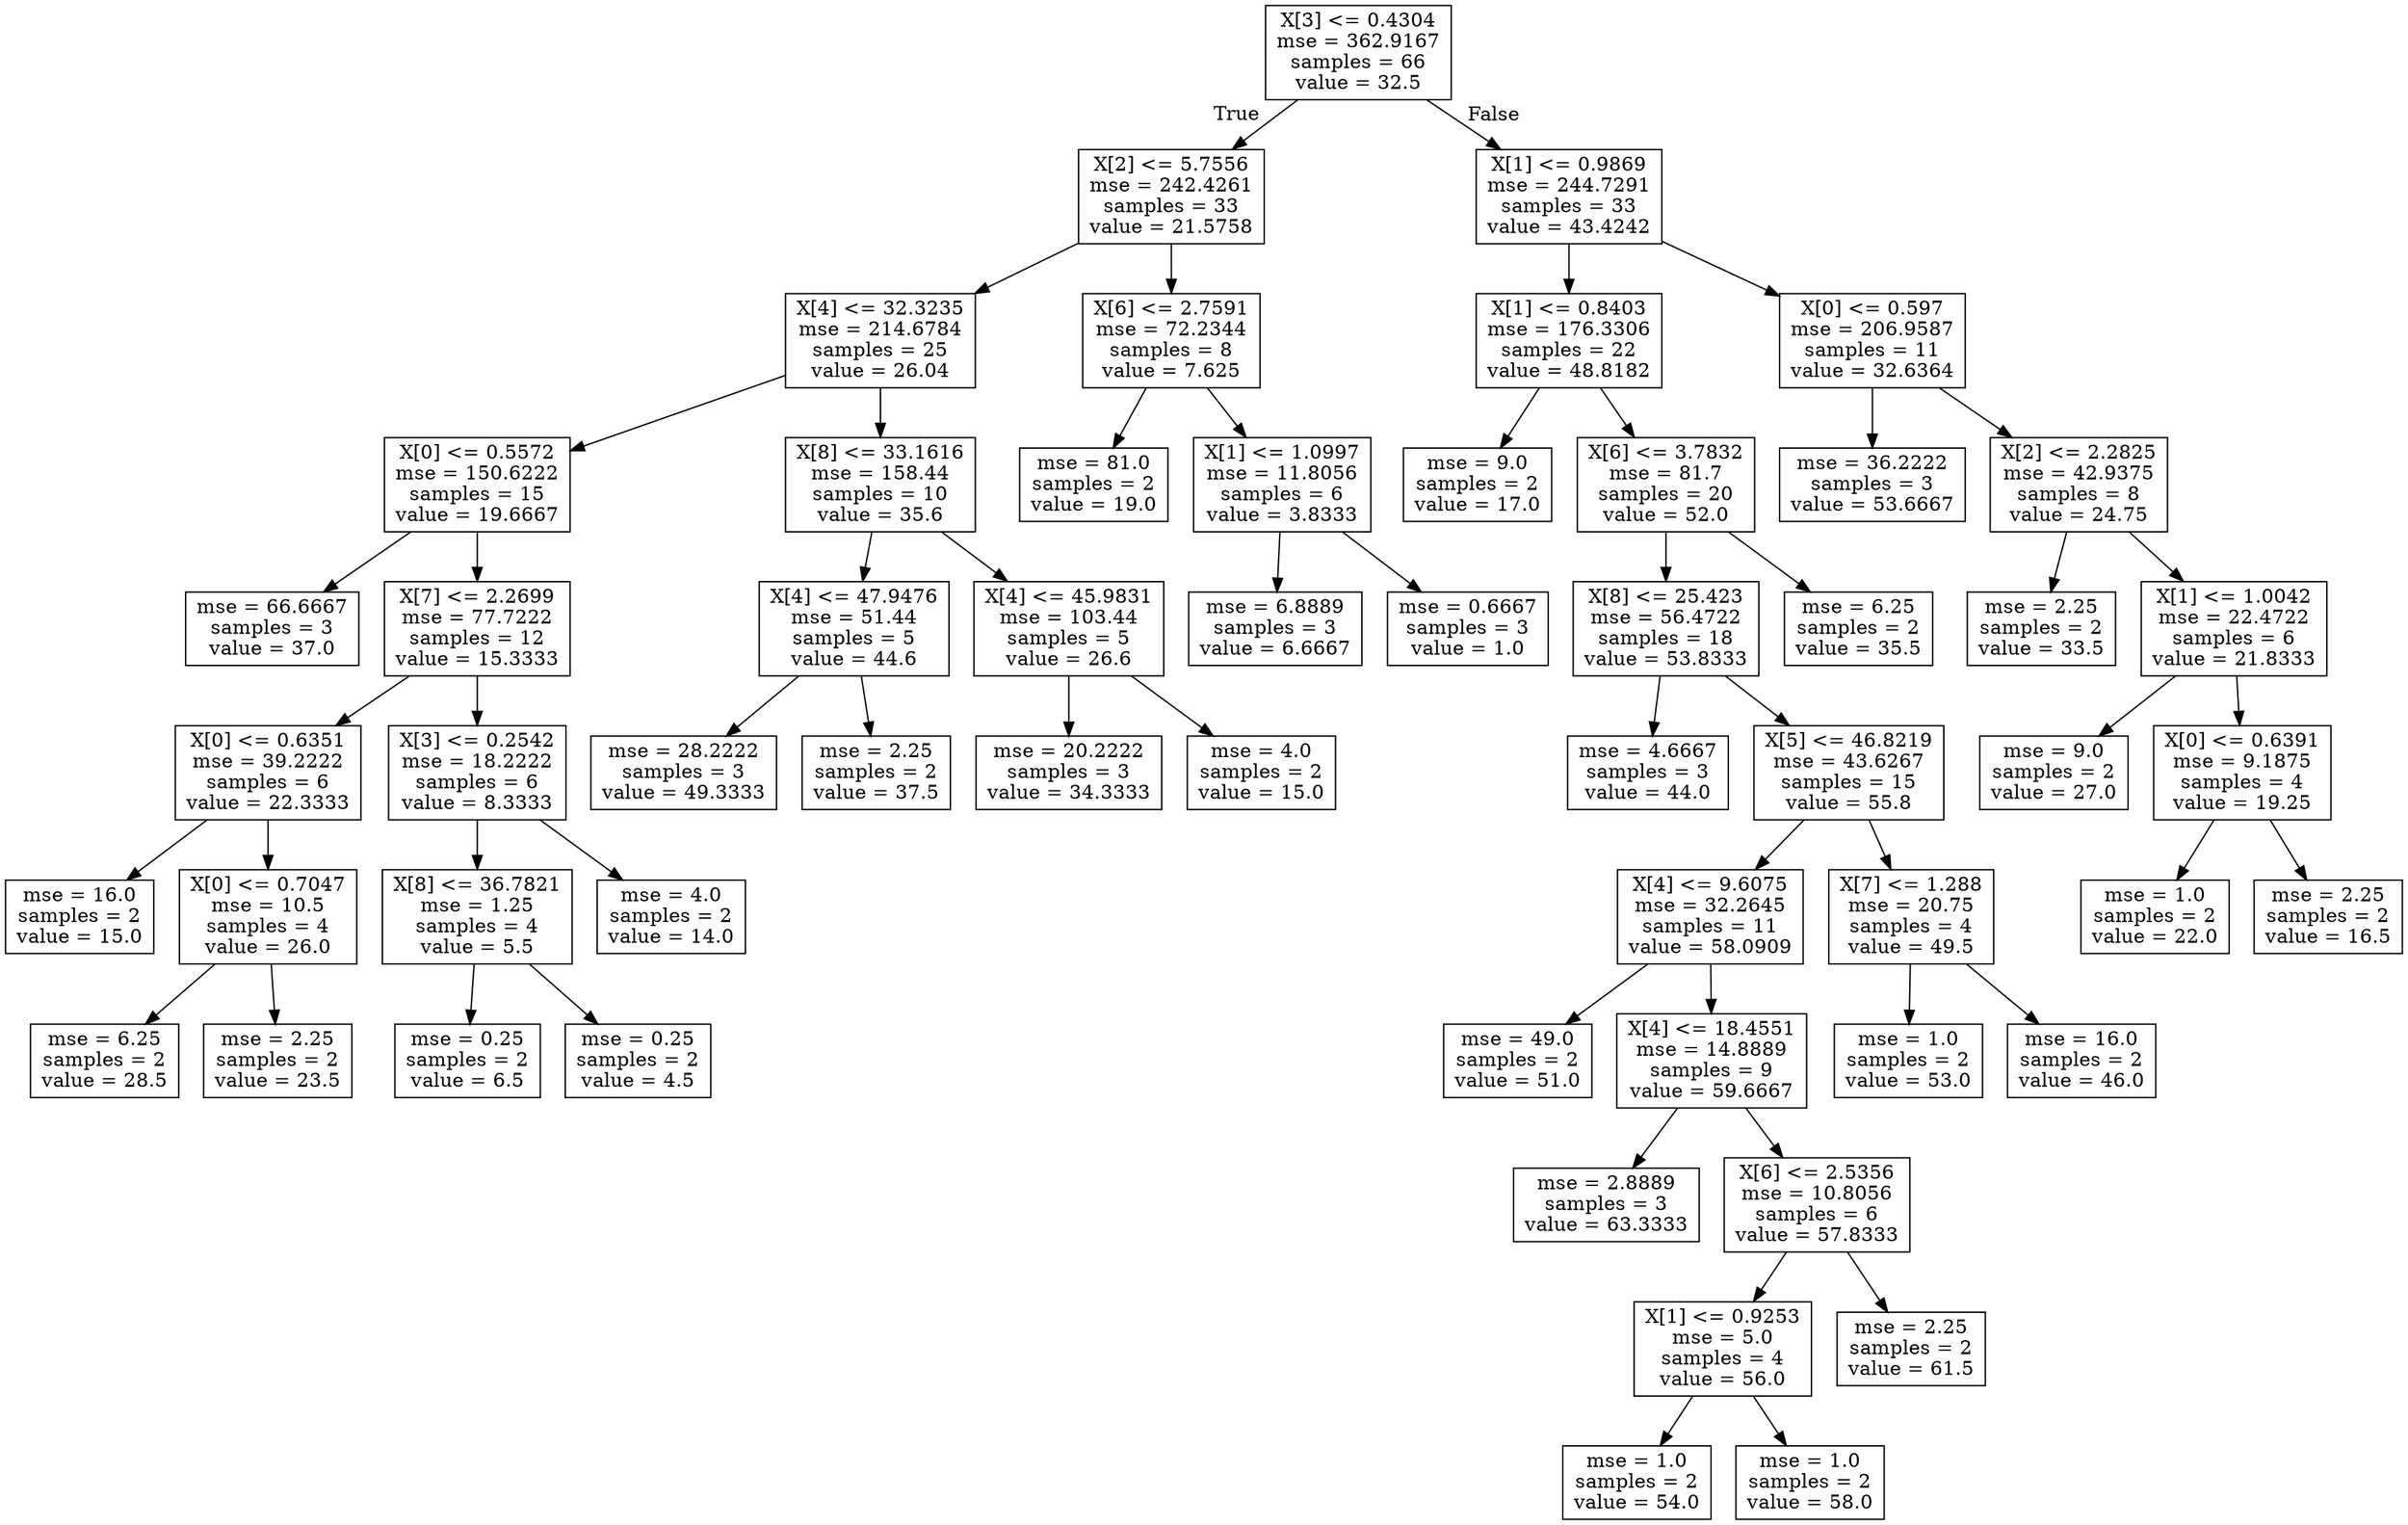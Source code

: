 digraph Tree {
node [shape=box] ;
0 [label="X[3] <= 0.4304\nmse = 362.9167\nsamples = 66\nvalue = 32.5"] ;
1 [label="X[2] <= 5.7556\nmse = 242.4261\nsamples = 33\nvalue = 21.5758"] ;
0 -> 1 [labeldistance=2.5, labelangle=45, headlabel="True"] ;
2 [label="X[4] <= 32.3235\nmse = 214.6784\nsamples = 25\nvalue = 26.04"] ;
1 -> 2 ;
3 [label="X[0] <= 0.5572\nmse = 150.6222\nsamples = 15\nvalue = 19.6667"] ;
2 -> 3 ;
4 [label="mse = 66.6667\nsamples = 3\nvalue = 37.0"] ;
3 -> 4 ;
5 [label="X[7] <= 2.2699\nmse = 77.7222\nsamples = 12\nvalue = 15.3333"] ;
3 -> 5 ;
6 [label="X[0] <= 0.6351\nmse = 39.2222\nsamples = 6\nvalue = 22.3333"] ;
5 -> 6 ;
7 [label="mse = 16.0\nsamples = 2\nvalue = 15.0"] ;
6 -> 7 ;
8 [label="X[0] <= 0.7047\nmse = 10.5\nsamples = 4\nvalue = 26.0"] ;
6 -> 8 ;
9 [label="mse = 6.25\nsamples = 2\nvalue = 28.5"] ;
8 -> 9 ;
10 [label="mse = 2.25\nsamples = 2\nvalue = 23.5"] ;
8 -> 10 ;
11 [label="X[3] <= 0.2542\nmse = 18.2222\nsamples = 6\nvalue = 8.3333"] ;
5 -> 11 ;
12 [label="X[8] <= 36.7821\nmse = 1.25\nsamples = 4\nvalue = 5.5"] ;
11 -> 12 ;
13 [label="mse = 0.25\nsamples = 2\nvalue = 6.5"] ;
12 -> 13 ;
14 [label="mse = 0.25\nsamples = 2\nvalue = 4.5"] ;
12 -> 14 ;
15 [label="mse = 4.0\nsamples = 2\nvalue = 14.0"] ;
11 -> 15 ;
16 [label="X[8] <= 33.1616\nmse = 158.44\nsamples = 10\nvalue = 35.6"] ;
2 -> 16 ;
17 [label="X[4] <= 47.9476\nmse = 51.44\nsamples = 5\nvalue = 44.6"] ;
16 -> 17 ;
18 [label="mse = 28.2222\nsamples = 3\nvalue = 49.3333"] ;
17 -> 18 ;
19 [label="mse = 2.25\nsamples = 2\nvalue = 37.5"] ;
17 -> 19 ;
20 [label="X[4] <= 45.9831\nmse = 103.44\nsamples = 5\nvalue = 26.6"] ;
16 -> 20 ;
21 [label="mse = 20.2222\nsamples = 3\nvalue = 34.3333"] ;
20 -> 21 ;
22 [label="mse = 4.0\nsamples = 2\nvalue = 15.0"] ;
20 -> 22 ;
23 [label="X[6] <= 2.7591\nmse = 72.2344\nsamples = 8\nvalue = 7.625"] ;
1 -> 23 ;
24 [label="mse = 81.0\nsamples = 2\nvalue = 19.0"] ;
23 -> 24 ;
25 [label="X[1] <= 1.0997\nmse = 11.8056\nsamples = 6\nvalue = 3.8333"] ;
23 -> 25 ;
26 [label="mse = 6.8889\nsamples = 3\nvalue = 6.6667"] ;
25 -> 26 ;
27 [label="mse = 0.6667\nsamples = 3\nvalue = 1.0"] ;
25 -> 27 ;
28 [label="X[1] <= 0.9869\nmse = 244.7291\nsamples = 33\nvalue = 43.4242"] ;
0 -> 28 [labeldistance=2.5, labelangle=-45, headlabel="False"] ;
29 [label="X[1] <= 0.8403\nmse = 176.3306\nsamples = 22\nvalue = 48.8182"] ;
28 -> 29 ;
30 [label="mse = 9.0\nsamples = 2\nvalue = 17.0"] ;
29 -> 30 ;
31 [label="X[6] <= 3.7832\nmse = 81.7\nsamples = 20\nvalue = 52.0"] ;
29 -> 31 ;
32 [label="X[8] <= 25.423\nmse = 56.4722\nsamples = 18\nvalue = 53.8333"] ;
31 -> 32 ;
33 [label="mse = 4.6667\nsamples = 3\nvalue = 44.0"] ;
32 -> 33 ;
34 [label="X[5] <= 46.8219\nmse = 43.6267\nsamples = 15\nvalue = 55.8"] ;
32 -> 34 ;
35 [label="X[4] <= 9.6075\nmse = 32.2645\nsamples = 11\nvalue = 58.0909"] ;
34 -> 35 ;
36 [label="mse = 49.0\nsamples = 2\nvalue = 51.0"] ;
35 -> 36 ;
37 [label="X[4] <= 18.4551\nmse = 14.8889\nsamples = 9\nvalue = 59.6667"] ;
35 -> 37 ;
38 [label="mse = 2.8889\nsamples = 3\nvalue = 63.3333"] ;
37 -> 38 ;
39 [label="X[6] <= 2.5356\nmse = 10.8056\nsamples = 6\nvalue = 57.8333"] ;
37 -> 39 ;
40 [label="X[1] <= 0.9253\nmse = 5.0\nsamples = 4\nvalue = 56.0"] ;
39 -> 40 ;
41 [label="mse = 1.0\nsamples = 2\nvalue = 54.0"] ;
40 -> 41 ;
42 [label="mse = 1.0\nsamples = 2\nvalue = 58.0"] ;
40 -> 42 ;
43 [label="mse = 2.25\nsamples = 2\nvalue = 61.5"] ;
39 -> 43 ;
44 [label="X[7] <= 1.288\nmse = 20.75\nsamples = 4\nvalue = 49.5"] ;
34 -> 44 ;
45 [label="mse = 1.0\nsamples = 2\nvalue = 53.0"] ;
44 -> 45 ;
46 [label="mse = 16.0\nsamples = 2\nvalue = 46.0"] ;
44 -> 46 ;
47 [label="mse = 6.25\nsamples = 2\nvalue = 35.5"] ;
31 -> 47 ;
48 [label="X[0] <= 0.597\nmse = 206.9587\nsamples = 11\nvalue = 32.6364"] ;
28 -> 48 ;
49 [label="mse = 36.2222\nsamples = 3\nvalue = 53.6667"] ;
48 -> 49 ;
50 [label="X[2] <= 2.2825\nmse = 42.9375\nsamples = 8\nvalue = 24.75"] ;
48 -> 50 ;
51 [label="mse = 2.25\nsamples = 2\nvalue = 33.5"] ;
50 -> 51 ;
52 [label="X[1] <= 1.0042\nmse = 22.4722\nsamples = 6\nvalue = 21.8333"] ;
50 -> 52 ;
53 [label="mse = 9.0\nsamples = 2\nvalue = 27.0"] ;
52 -> 53 ;
54 [label="X[0] <= 0.6391\nmse = 9.1875\nsamples = 4\nvalue = 19.25"] ;
52 -> 54 ;
55 [label="mse = 1.0\nsamples = 2\nvalue = 22.0"] ;
54 -> 55 ;
56 [label="mse = 2.25\nsamples = 2\nvalue = 16.5"] ;
54 -> 56 ;
}